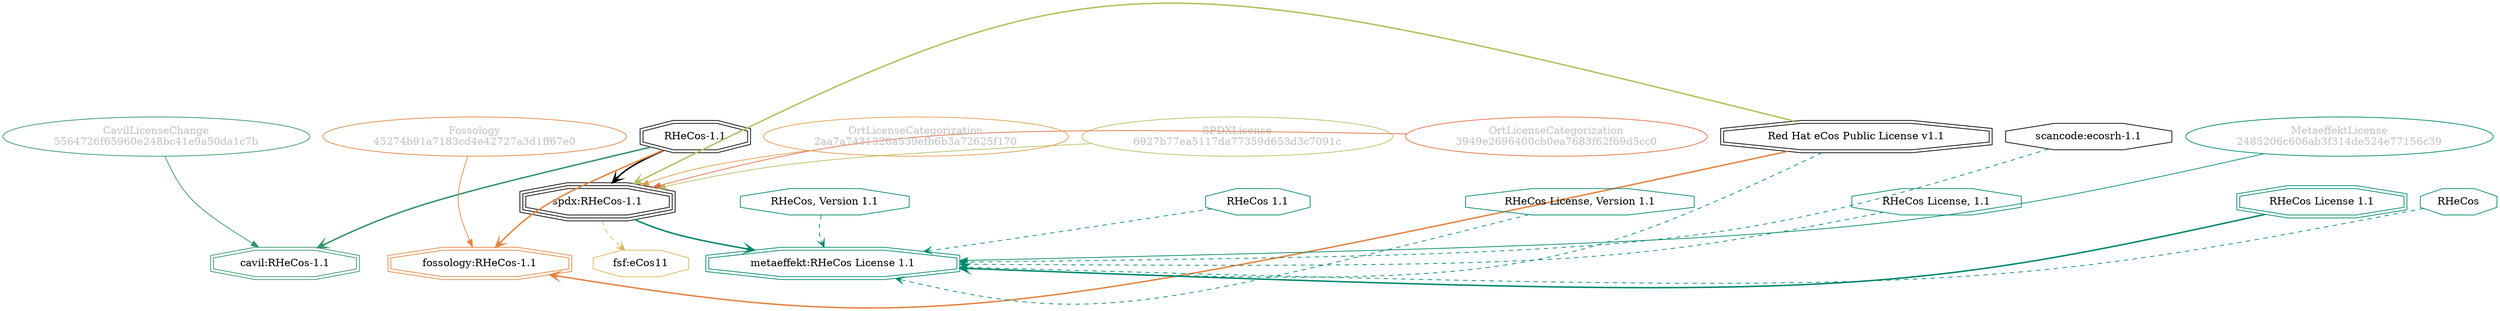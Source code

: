 strict digraph {
    node [shape=box];
    graph [splines=curved];
    3728 [label="SPDXLicense\n6927b77ea5117da77359d653d3c7091c"
         ,fontcolor=gray
         ,color="#b8bf62"
         ,fillcolor="beige;1"
         ,shape=ellipse];
    3729 [label="spdx:RHeCos-1.1"
         ,shape=tripleoctagon];
    3730 [label="RHeCos-1.1"
         ,shape=doubleoctagon];
    3731 [label="Red Hat eCos Public License v1.1"
         ,shape=doubleoctagon];
    10729 [label="fsf:eCos11"
          ,color="#deb256"
          ,shape=octagon];
    14992 [label="scancode:ecosrh-1.1"
          ,shape=octagon];
    26983 [label="Fossology\n45274b91a7183cd4e42727a3d1ff67e0"
          ,fontcolor=gray
          ,color="#e18745"
          ,fillcolor="beige;1"
          ,shape=ellipse];
    26984 [label="fossology:RHeCos-1.1"
          ,color="#e18745"
          ,shape=doubleoctagon];
    35180 [label="OrtLicenseCategorization\n3949e2696400cb0ea7683f62f69d5cc0"
          ,fontcolor=gray
          ,color="#e06f45"
          ,fillcolor="beige;1"
          ,shape=ellipse];
    36243 [label="OrtLicenseCategorization\n2aa7a7431326a539efb6b3a72625f170"
          ,fontcolor=gray
          ,color="#e09d4b"
          ,fillcolor="beige;1"
          ,shape=ellipse];
    37439 [label="CavilLicenseChange\n5564726f65960e248bc41e9a50da1c7b"
          ,fontcolor=gray
          ,color="#379469"
          ,fillcolor="beige;1"
          ,shape=ellipse];
    37440 [label="cavil:RHeCos-1.1"
          ,color="#379469"
          ,shape=doubleoctagon];
    47850 [label="MetaeffektLicense\n2485206c606ab3f314de524e77156c39"
          ,fontcolor=gray
          ,color="#00876c"
          ,fillcolor="beige;1"
          ,shape=ellipse];
    47851 [label="metaeffekt:RHeCos License 1.1"
          ,color="#00876c"
          ,shape=doubleoctagon];
    47852 [label="RHeCos License 1.1"
          ,color="#00876c"
          ,shape=doubleoctagon];
    47853 [label=RHeCos
          ,color="#00876c"
          ,shape=octagon];
    47854 [label="RHeCos, Version 1.1"
          ,color="#00876c"
          ,shape=octagon];
    47855 [label="RHeCos 1.1"
          ,color="#00876c"
          ,shape=octagon];
    47856 [label="RHeCos License, Version 1.1"
          ,color="#00876c"
          ,shape=octagon];
    47857 [label="RHeCos License, 1.1"
          ,color="#00876c"
          ,shape=octagon];
    3728 -> 3729 [weight=0.5
                 ,color="#b8bf62"];
    3729 -> 10729 [style=dashed
                  ,arrowhead=vee
                  ,weight=0.5
                  ,color="#deb256"];
    3729 -> 47851 [style=bold
                  ,arrowhead=vee
                  ,weight=0.7
                  ,color="#00876c"];
    3730 -> 3729 [style=bold
                 ,arrowhead=vee
                 ,weight=0.7];
    3730 -> 26984 [style=bold
                  ,arrowhead=vee
                  ,weight=0.7
                  ,color="#e18745"];
    3730 -> 37440 [style=bold
                  ,arrowhead=vee
                  ,weight=0.7
                  ,color="#379469"];
    3730 -> 37440 [style=bold
                  ,arrowhead=vee
                  ,weight=0.7
                  ,color="#379469"];
    3731 -> 3729 [style=bold
                 ,arrowhead=vee
                 ,weight=0.7
                 ,color="#b8bf62"];
    3731 -> 26984 [style=bold
                  ,arrowhead=vee
                  ,weight=0.7
                  ,color="#e18745"];
    3731 -> 47851 [style=dashed
                  ,arrowhead=vee
                  ,weight=0.5
                  ,color="#00876c"];
    14992 -> 47851 [style=dashed
                   ,arrowhead=vee
                   ,weight=0.5
                   ,color="#00876c"];
    26983 -> 26984 [weight=0.5
                   ,color="#e18745"];
    35180 -> 3729 [weight=0.5
                  ,color="#e06f45"];
    36243 -> 3729 [weight=0.5
                  ,color="#e09d4b"];
    37439 -> 37440 [weight=0.5
                   ,color="#379469"];
    47850 -> 47851 [weight=0.5
                   ,color="#00876c"];
    47852 -> 47851 [style=bold
                   ,arrowhead=vee
                   ,weight=0.7
                   ,color="#00876c"];
    47853 -> 47851 [style=dashed
                   ,arrowhead=vee
                   ,weight=0.5
                   ,color="#00876c"];
    47854 -> 47851 [style=dashed
                   ,arrowhead=vee
                   ,weight=0.5
                   ,color="#00876c"];
    47855 -> 47851 [style=dashed
                   ,arrowhead=vee
                   ,weight=0.5
                   ,color="#00876c"];
    47856 -> 47851 [style=dashed
                   ,arrowhead=vee
                   ,weight=0.5
                   ,color="#00876c"];
    47857 -> 47851 [style=dashed
                   ,arrowhead=vee
                   ,weight=0.5
                   ,color="#00876c"];
}
